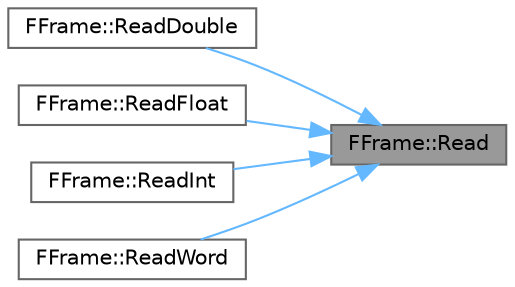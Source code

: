 digraph "FFrame::Read"
{
 // INTERACTIVE_SVG=YES
 // LATEX_PDF_SIZE
  bgcolor="transparent";
  edge [fontname=Helvetica,fontsize=10,labelfontname=Helvetica,labelfontsize=10];
  node [fontname=Helvetica,fontsize=10,shape=box,height=0.2,width=0.4];
  rankdir="RL";
  Node1 [id="Node000001",label="FFrame::Read",height=0.2,width=0.4,color="gray40", fillcolor="grey60", style="filled", fontcolor="black",tooltip=" "];
  Node1 -> Node2 [id="edge1_Node000001_Node000002",dir="back",color="steelblue1",style="solid",tooltip=" "];
  Node2 [id="Node000002",label="FFrame::ReadDouble",height=0.2,width=0.4,color="grey40", fillcolor="white", style="filled",URL="$d0/d68/structFFrame.html#a06e1b243480b5825822fff408786ccc9",tooltip=" "];
  Node1 -> Node3 [id="edge2_Node000001_Node000003",dir="back",color="steelblue1",style="solid",tooltip=" "];
  Node3 [id="Node000003",label="FFrame::ReadFloat",height=0.2,width=0.4,color="grey40", fillcolor="white", style="filled",URL="$d0/d68/structFFrame.html#a445530713a63562b5827cc61ce35923e",tooltip=" "];
  Node1 -> Node4 [id="edge3_Node000001_Node000004",dir="back",color="steelblue1",style="solid",tooltip=" "];
  Node4 [id="Node000004",label="FFrame::ReadInt",height=0.2,width=0.4,color="grey40", fillcolor="white", style="filled",URL="$d0/d68/structFFrame.html#a5681df049cf22a245e214e69fea3d0a8",tooltip=" "];
  Node1 -> Node5 [id="edge4_Node000001_Node000005",dir="back",color="steelblue1",style="solid",tooltip=" "];
  Node5 [id="Node000005",label="FFrame::ReadWord",height=0.2,width=0.4,color="grey40", fillcolor="white", style="filled",URL="$d0/d68/structFFrame.html#afd40d2a20079b5bca4ebea0bad393760",tooltip=" "];
}
